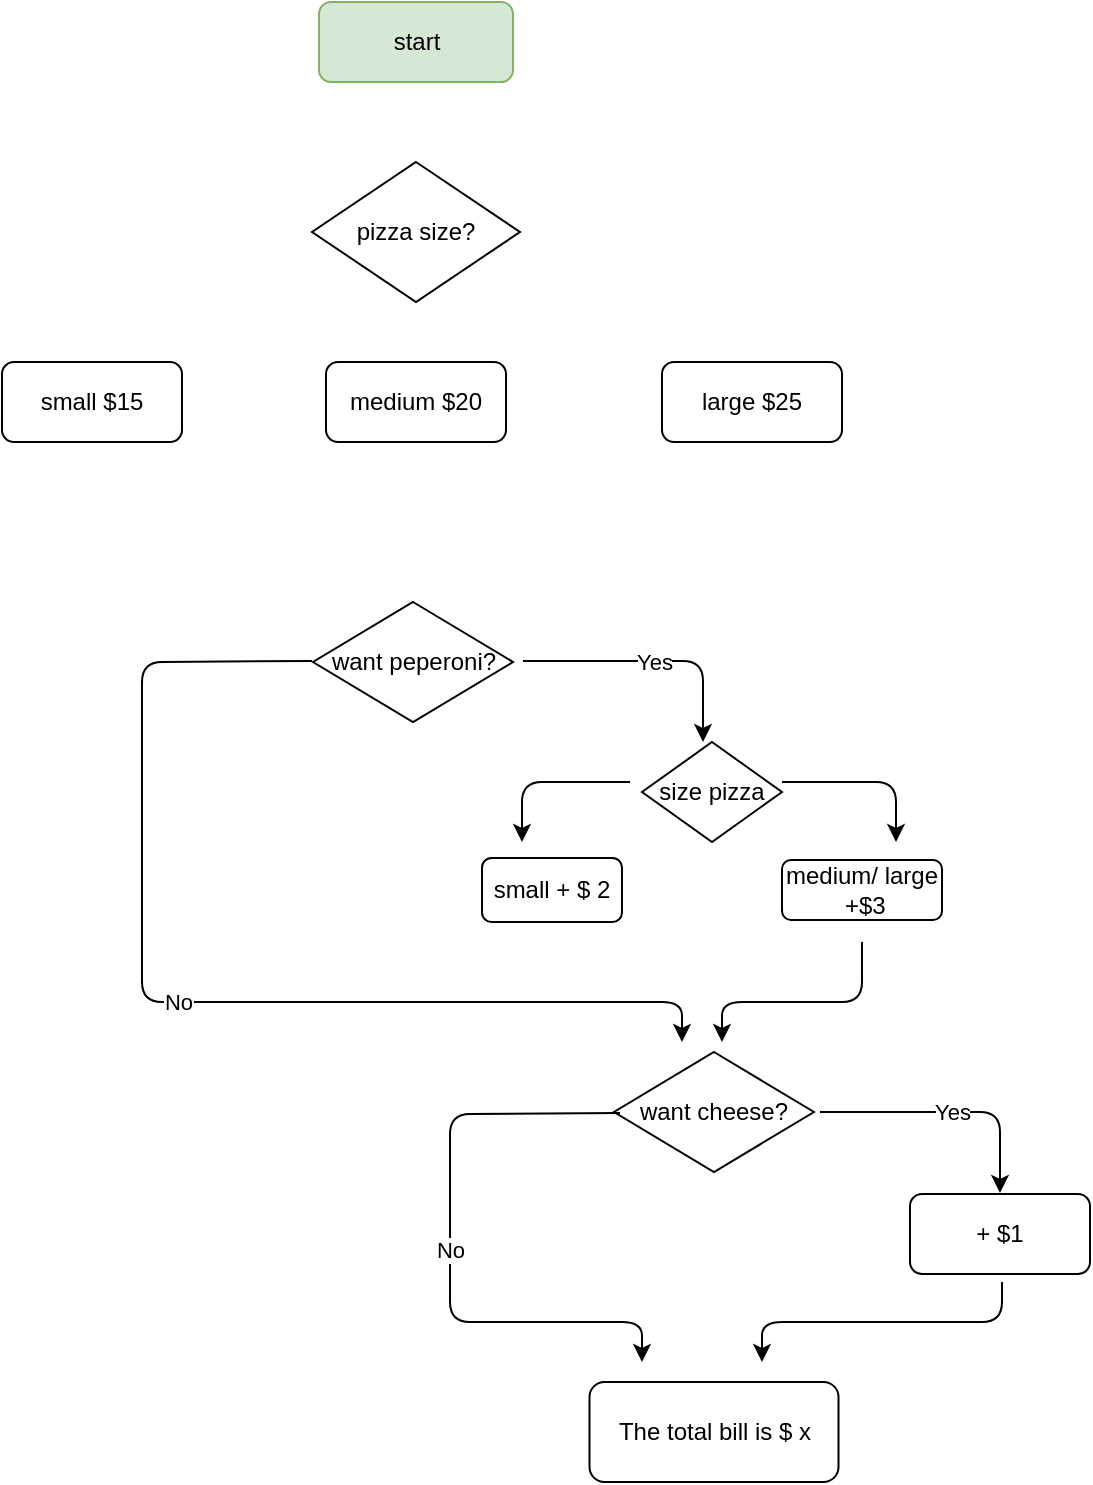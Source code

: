 <mxfile version="14.5.6" type="github">
  <diagram id="8gn3L7DyTsAorE4dcsiM" name="Page-1">
    <mxGraphModel dx="1554" dy="897" grid="1" gridSize="10" guides="1" tooltips="1" connect="1" arrows="1" fold="1" page="1" pageScale="1" pageWidth="827" pageHeight="1169" math="0" shadow="0">
      <root>
        <mxCell id="0" />
        <mxCell id="1" parent="0" />
        <mxCell id="rX1-UMf0qF5o1k1JOuGh-1" value="start" style="rounded=1;whiteSpace=wrap;html=1;fillColor=#d5e8d4;strokeColor=#82b366;" vertex="1" parent="1">
          <mxGeometry x="348.5" y="60" width="97" height="40" as="geometry" />
        </mxCell>
        <mxCell id="rX1-UMf0qF5o1k1JOuGh-2" value="pizza size?" style="rhombus;whiteSpace=wrap;html=1;" vertex="1" parent="1">
          <mxGeometry x="345" y="140" width="104" height="70" as="geometry" />
        </mxCell>
        <mxCell id="rX1-UMf0qF5o1k1JOuGh-3" value="small $15" style="rounded=1;whiteSpace=wrap;html=1;" vertex="1" parent="1">
          <mxGeometry x="190" y="240" width="90" height="40" as="geometry" />
        </mxCell>
        <mxCell id="rX1-UMf0qF5o1k1JOuGh-4" value="large $25" style="rounded=1;whiteSpace=wrap;html=1;" vertex="1" parent="1">
          <mxGeometry x="520" y="240" width="90" height="40" as="geometry" />
        </mxCell>
        <mxCell id="rX1-UMf0qF5o1k1JOuGh-5" value="medium $20" style="rounded=1;whiteSpace=wrap;html=1;" vertex="1" parent="1">
          <mxGeometry x="352" y="240" width="90" height="40" as="geometry" />
        </mxCell>
        <mxCell id="rX1-UMf0qF5o1k1JOuGh-6" value="want peperoni?" style="rhombus;whiteSpace=wrap;html=1;" vertex="1" parent="1">
          <mxGeometry x="345.5" y="360" width="100" height="60" as="geometry" />
        </mxCell>
        <mxCell id="rX1-UMf0qF5o1k1JOuGh-8" value="Yes" style="endArrow=classic;html=1;" edge="1" parent="1">
          <mxGeometry relative="1" as="geometry">
            <mxPoint x="450.5" y="389.5" as="sourcePoint" />
            <mxPoint x="540.5" y="430" as="targetPoint" />
            <Array as="points">
              <mxPoint x="540.5" y="389.5" />
            </Array>
          </mxGeometry>
        </mxCell>
        <mxCell id="rX1-UMf0qF5o1k1JOuGh-9" value="Yes&lt;br&gt;" style="edgeLabel;resizable=0;html=1;align=center;verticalAlign=middle;" connectable="0" vertex="1" parent="rX1-UMf0qF5o1k1JOuGh-8">
          <mxGeometry relative="1" as="geometry" />
        </mxCell>
        <mxCell id="rX1-UMf0qF5o1k1JOuGh-10" value="" style="endArrow=classic;html=1;" edge="1" parent="1">
          <mxGeometry relative="1" as="geometry">
            <mxPoint x="345" y="389.5" as="sourcePoint" />
            <mxPoint x="530" y="580" as="targetPoint" />
            <Array as="points">
              <mxPoint x="260" y="390" />
              <mxPoint x="260" y="560" />
              <mxPoint x="530" y="560" />
            </Array>
          </mxGeometry>
        </mxCell>
        <mxCell id="rX1-UMf0qF5o1k1JOuGh-11" value="No&lt;br&gt;" style="edgeLabel;resizable=0;html=1;align=center;verticalAlign=middle;" connectable="0" vertex="1" parent="rX1-UMf0qF5o1k1JOuGh-10">
          <mxGeometry relative="1" as="geometry" />
        </mxCell>
        <mxCell id="rX1-UMf0qF5o1k1JOuGh-12" value="want cheese?" style="rhombus;whiteSpace=wrap;html=1;" vertex="1" parent="1">
          <mxGeometry x="496" y="585" width="100" height="60" as="geometry" />
        </mxCell>
        <mxCell id="rX1-UMf0qF5o1k1JOuGh-13" value="Yes" style="endArrow=classic;html=1;" edge="1" parent="1">
          <mxGeometry relative="1" as="geometry">
            <mxPoint x="599" y="615" as="sourcePoint" />
            <mxPoint x="689" y="655.5" as="targetPoint" />
            <Array as="points">
              <mxPoint x="689" y="615" />
            </Array>
          </mxGeometry>
        </mxCell>
        <mxCell id="rX1-UMf0qF5o1k1JOuGh-14" value="Yes&lt;br&gt;" style="edgeLabel;resizable=0;html=1;align=center;verticalAlign=middle;" connectable="0" vertex="1" parent="rX1-UMf0qF5o1k1JOuGh-13">
          <mxGeometry relative="1" as="geometry" />
        </mxCell>
        <mxCell id="rX1-UMf0qF5o1k1JOuGh-15" value="" style="endArrow=classic;html=1;" edge="1" parent="1">
          <mxGeometry relative="1" as="geometry">
            <mxPoint x="499" y="615.5" as="sourcePoint" />
            <mxPoint x="510" y="740" as="targetPoint" />
            <Array as="points">
              <mxPoint x="414" y="616" />
              <mxPoint x="414" y="720" />
              <mxPoint x="510" y="720" />
            </Array>
          </mxGeometry>
        </mxCell>
        <mxCell id="rX1-UMf0qF5o1k1JOuGh-16" value="No&lt;br&gt;" style="edgeLabel;resizable=0;html=1;align=center;verticalAlign=middle;" connectable="0" vertex="1" parent="rX1-UMf0qF5o1k1JOuGh-15">
          <mxGeometry relative="1" as="geometry" />
        </mxCell>
        <mxCell id="rX1-UMf0qF5o1k1JOuGh-17" value="small + $ 2" style="rounded=1;whiteSpace=wrap;html=1;" vertex="1" parent="1">
          <mxGeometry x="430" y="488" width="70" height="32" as="geometry" />
        </mxCell>
        <mxCell id="rX1-UMf0qF5o1k1JOuGh-18" value="medium/ large &amp;nbsp;+$3" style="rounded=1;whiteSpace=wrap;html=1;" vertex="1" parent="1">
          <mxGeometry x="580" y="489" width="80" height="30" as="geometry" />
        </mxCell>
        <mxCell id="rX1-UMf0qF5o1k1JOuGh-19" value="+ $1" style="rounded=1;whiteSpace=wrap;html=1;" vertex="1" parent="1">
          <mxGeometry x="644" y="656" width="90" height="40" as="geometry" />
        </mxCell>
        <mxCell id="rX1-UMf0qF5o1k1JOuGh-20" value="The total bill is $ x" style="rounded=1;whiteSpace=wrap;html=1;" vertex="1" parent="1">
          <mxGeometry x="483.75" y="750" width="124.5" height="50" as="geometry" />
        </mxCell>
        <mxCell id="rX1-UMf0qF5o1k1JOuGh-21" value="size pizza" style="rhombus;whiteSpace=wrap;html=1;" vertex="1" parent="1">
          <mxGeometry x="510" y="430" width="70" height="50" as="geometry" />
        </mxCell>
        <mxCell id="rX1-UMf0qF5o1k1JOuGh-23" value="" style="endArrow=classic;html=1;" edge="1" parent="1">
          <mxGeometry width="50" height="50" relative="1" as="geometry">
            <mxPoint x="504" y="450" as="sourcePoint" />
            <mxPoint x="450" y="480" as="targetPoint" />
            <Array as="points">
              <mxPoint x="450" y="450" />
            </Array>
          </mxGeometry>
        </mxCell>
        <mxCell id="rX1-UMf0qF5o1k1JOuGh-24" value="" style="endArrow=classic;html=1;" edge="1" parent="1">
          <mxGeometry width="50" height="50" relative="1" as="geometry">
            <mxPoint x="580" y="450" as="sourcePoint" />
            <mxPoint x="637" y="480" as="targetPoint" />
            <Array as="points">
              <mxPoint x="637" y="450" />
            </Array>
          </mxGeometry>
        </mxCell>
        <mxCell id="rX1-UMf0qF5o1k1JOuGh-25" value="" style="endArrow=classic;html=1;" edge="1" parent="1">
          <mxGeometry width="50" height="50" relative="1" as="geometry">
            <mxPoint x="620" y="530" as="sourcePoint" />
            <mxPoint x="550" y="580" as="targetPoint" />
            <Array as="points">
              <mxPoint x="620" y="560" />
              <mxPoint x="550" y="560" />
            </Array>
          </mxGeometry>
        </mxCell>
        <mxCell id="rX1-UMf0qF5o1k1JOuGh-26" value="" style="endArrow=classic;html=1;" edge="1" parent="1">
          <mxGeometry width="50" height="50" relative="1" as="geometry">
            <mxPoint x="690" y="700" as="sourcePoint" />
            <mxPoint x="570" y="740" as="targetPoint" />
            <Array as="points">
              <mxPoint x="690" y="720" />
              <mxPoint x="570" y="720" />
            </Array>
          </mxGeometry>
        </mxCell>
      </root>
    </mxGraphModel>
  </diagram>
</mxfile>
